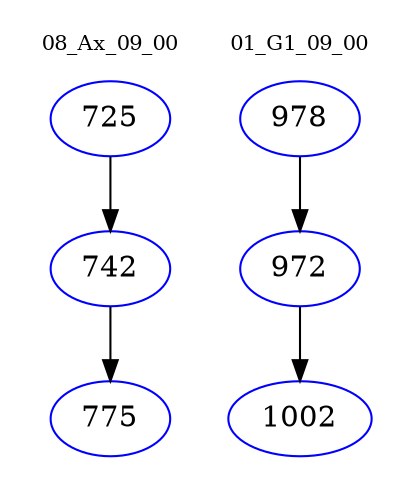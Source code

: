 digraph{
subgraph cluster_0 {
color = white
label = "08_Ax_09_00";
fontsize=10;
T0_725 [label="725", color="blue"]
T0_725 -> T0_742 [color="black"]
T0_742 [label="742", color="blue"]
T0_742 -> T0_775 [color="black"]
T0_775 [label="775", color="blue"]
}
subgraph cluster_1 {
color = white
label = "01_G1_09_00";
fontsize=10;
T1_978 [label="978", color="blue"]
T1_978 -> T1_972 [color="black"]
T1_972 [label="972", color="blue"]
T1_972 -> T1_1002 [color="black"]
T1_1002 [label="1002", color="blue"]
}
}
